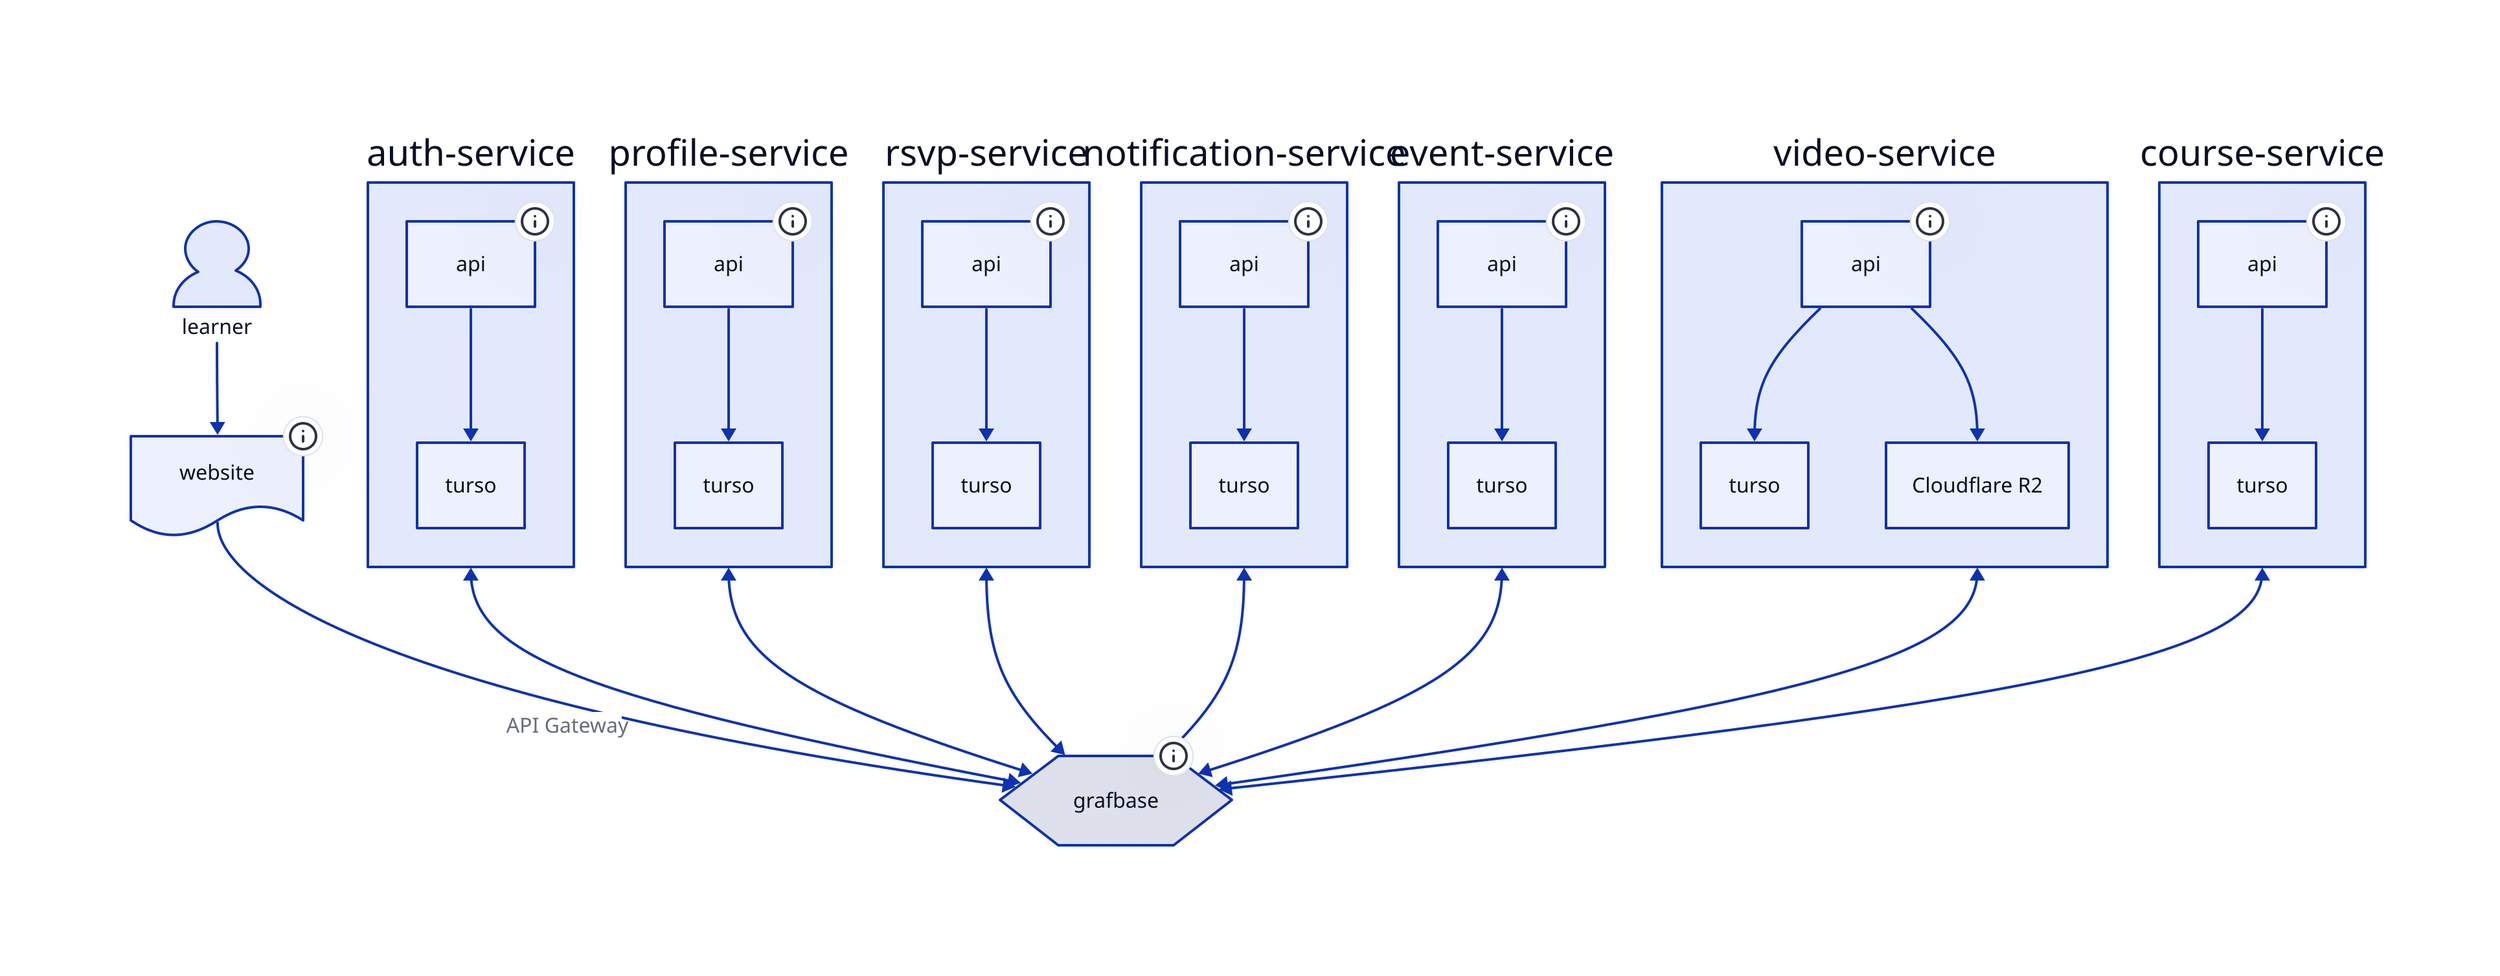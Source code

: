direction: down

learner: {
  shape: person
}

website: {
	shape: document
  tooltip: |md
    The website is built with Astro and hosted on Cloudflare Pages. Primarily static, it does use the API Gateway for dynamic content.
  |
}


# API Gateway
grafbase: {
	shape: hexagon
	tooltip: |md
		Grafbase is used as our API gateway and aggregator.

		It allows us to provide a single API for all disparate service APIs.
	|
}

learner -> website
website -> grafbase: API Gateway

auth-service: {
	api: {
		tooltip: |md
			Register, Login, Token Exchange
		|
	}

	api -> turso
}

auth-service <-> grafbase

profile-service: {
	api: {
		tooltip: |md
			Fetch and Update Profiles
		|
	}

	api -> turso
}

profile-service <-> grafbase

rsvp-service: {
	api: {
		tooltip: |md
			Events RSVPs
		|
	}

	api -> turso
}

rsvp-service <--> grafbase

notification-service: {
	api: {
		tooltip: |md
			Send Notifications
		|
	}

	api -> turso
}

notification-service <-> grafbase

event-service: {
	api: {
		tooltip: |md
			Allow people to browse upcoming, scheduled, events
		|
	}

	api -> turso
}

event-service <-> grafbase

video-service: {
	api: {
		tooltip: |md
			Video hosting, streaming, and transcoding
		|
	}

	api -> turso
	api -> Cloudflare R2
}

video-service <-> grafbase

course-service: {
	api: {
		tooltip: |md
			Browse courses, lessons, and quizzes
		|
	}

	api -> turso
}

course-service <-> grafbase
